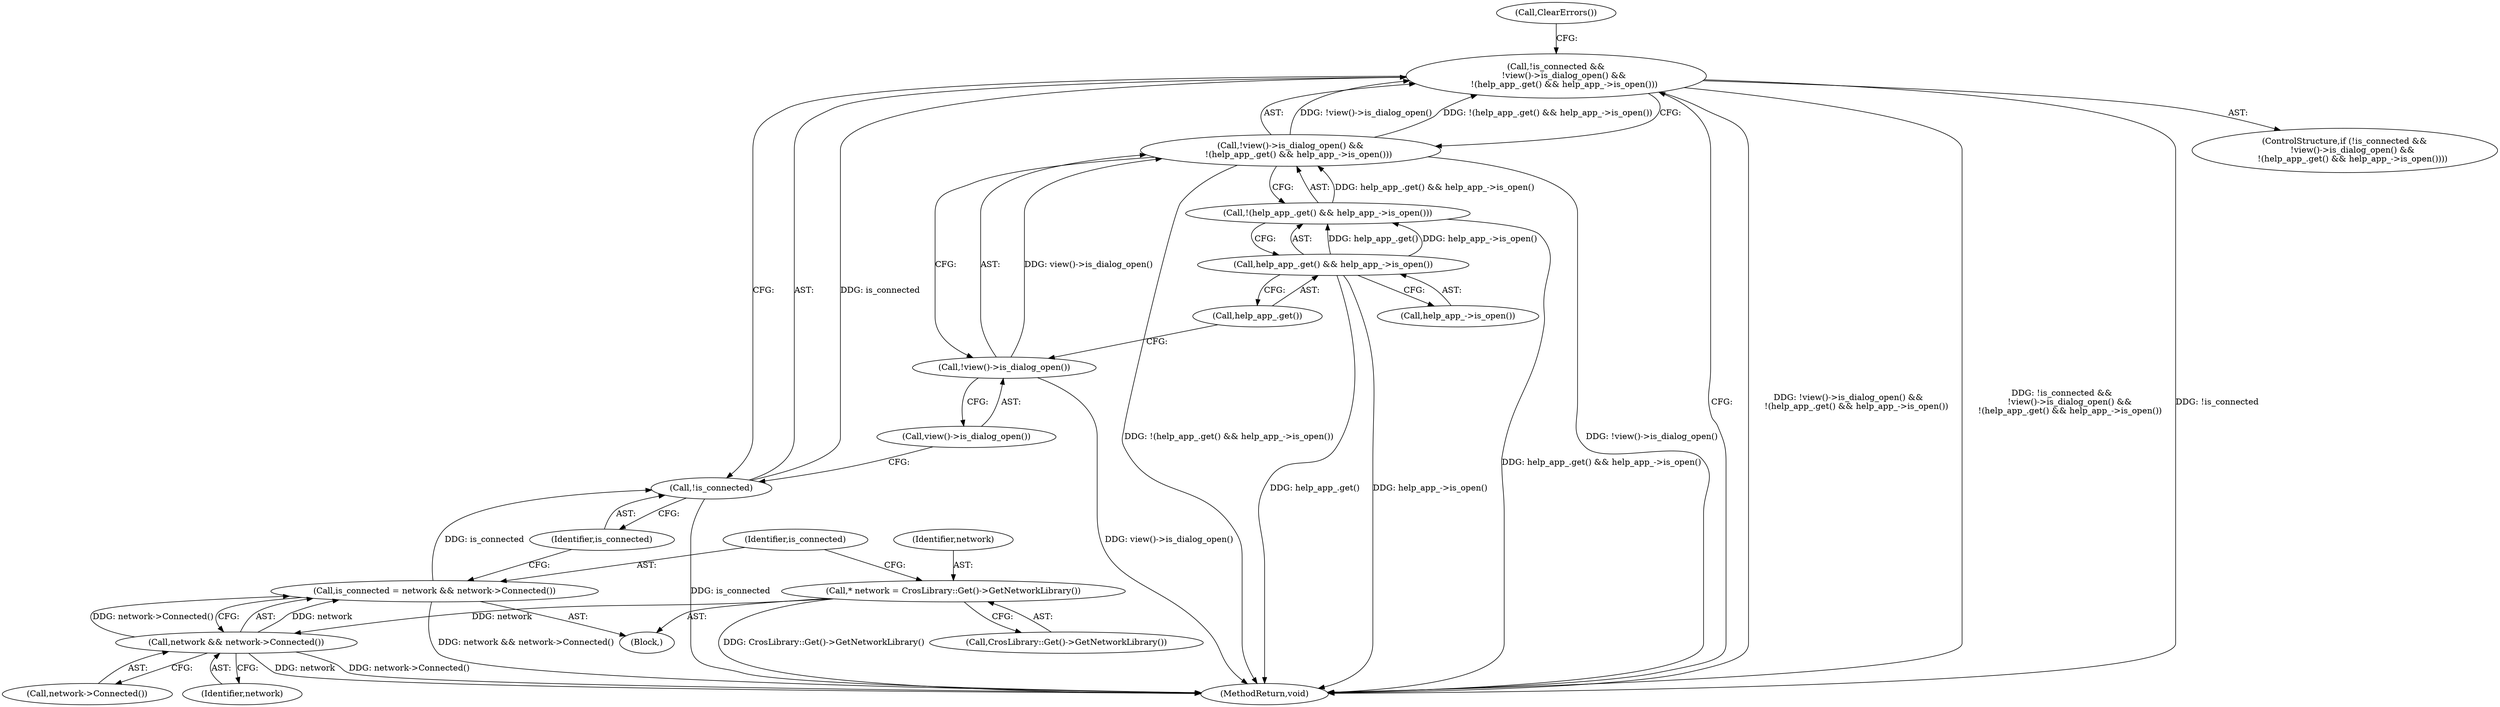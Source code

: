 digraph "0_Chrome_648cbc15a6830523b3a4eb78d674f059bd2a7ce9@API" {
"1000115" [label="(Call,!is_connected &&\n      !view()->is_dialog_open() &&\n      !(help_app_.get() && help_app_->is_open()))"];
"1000116" [label="(Call,!is_connected)"];
"1000109" [label="(Call,is_connected = network && network->Connected())"];
"1000111" [label="(Call,network && network->Connected())"];
"1000105" [label="(Call,* network = CrosLibrary::Get()->GetNetworkLibrary())"];
"1000118" [label="(Call,!view()->is_dialog_open() &&\n      !(help_app_.get() && help_app_->is_open()))"];
"1000119" [label="(Call,!view()->is_dialog_open())"];
"1000121" [label="(Call,!(help_app_.get() && help_app_->is_open()))"];
"1000122" [label="(Call,help_app_.get() && help_app_->is_open())"];
"1000118" [label="(Call,!view()->is_dialog_open() &&\n      !(help_app_.get() && help_app_->is_open()))"];
"1000123" [label="(Call,help_app_.get())"];
"1000122" [label="(Call,help_app_.get() && help_app_->is_open())"];
"1000150" [label="(MethodReturn,void)"];
"1000114" [label="(ControlStructure,if (!is_connected &&\n      !view()->is_dialog_open() &&\n      !(help_app_.get() && help_app_->is_open())))"];
"1000112" [label="(Identifier,network)"];
"1000106" [label="(Identifier,network)"];
"1000109" [label="(Call,is_connected = network && network->Connected())"];
"1000126" [label="(Call,ClearErrors())"];
"1000110" [label="(Identifier,is_connected)"];
"1000119" [label="(Call,!view()->is_dialog_open())"];
"1000124" [label="(Call,help_app_->is_open())"];
"1000113" [label="(Call,network->Connected())"];
"1000117" [label="(Identifier,is_connected)"];
"1000107" [label="(Call,CrosLibrary::Get()->GetNetworkLibrary())"];
"1000120" [label="(Call,view()->is_dialog_open())"];
"1000121" [label="(Call,!(help_app_.get() && help_app_->is_open()))"];
"1000115" [label="(Call,!is_connected &&\n      !view()->is_dialog_open() &&\n      !(help_app_.get() && help_app_->is_open()))"];
"1000116" [label="(Call,!is_connected)"];
"1000101" [label="(Block,)"];
"1000111" [label="(Call,network && network->Connected())"];
"1000105" [label="(Call,* network = CrosLibrary::Get()->GetNetworkLibrary())"];
"1000115" -> "1000114"  [label="AST: "];
"1000115" -> "1000116"  [label="CFG: "];
"1000115" -> "1000118"  [label="CFG: "];
"1000116" -> "1000115"  [label="AST: "];
"1000118" -> "1000115"  [label="AST: "];
"1000126" -> "1000115"  [label="CFG: "];
"1000150" -> "1000115"  [label="CFG: "];
"1000115" -> "1000150"  [label="DDG: !view()->is_dialog_open() &&\n      !(help_app_.get() && help_app_->is_open())"];
"1000115" -> "1000150"  [label="DDG: !is_connected &&\n      !view()->is_dialog_open() &&\n      !(help_app_.get() && help_app_->is_open())"];
"1000115" -> "1000150"  [label="DDG: !is_connected"];
"1000116" -> "1000115"  [label="DDG: is_connected"];
"1000118" -> "1000115"  [label="DDG: !view()->is_dialog_open()"];
"1000118" -> "1000115"  [label="DDG: !(help_app_.get() && help_app_->is_open())"];
"1000116" -> "1000117"  [label="CFG: "];
"1000117" -> "1000116"  [label="AST: "];
"1000120" -> "1000116"  [label="CFG: "];
"1000116" -> "1000150"  [label="DDG: is_connected"];
"1000109" -> "1000116"  [label="DDG: is_connected"];
"1000109" -> "1000101"  [label="AST: "];
"1000109" -> "1000111"  [label="CFG: "];
"1000110" -> "1000109"  [label="AST: "];
"1000111" -> "1000109"  [label="AST: "];
"1000117" -> "1000109"  [label="CFG: "];
"1000109" -> "1000150"  [label="DDG: network && network->Connected()"];
"1000111" -> "1000109"  [label="DDG: network"];
"1000111" -> "1000109"  [label="DDG: network->Connected()"];
"1000111" -> "1000112"  [label="CFG: "];
"1000111" -> "1000113"  [label="CFG: "];
"1000112" -> "1000111"  [label="AST: "];
"1000113" -> "1000111"  [label="AST: "];
"1000111" -> "1000150"  [label="DDG: network"];
"1000111" -> "1000150"  [label="DDG: network->Connected()"];
"1000105" -> "1000111"  [label="DDG: network"];
"1000105" -> "1000101"  [label="AST: "];
"1000105" -> "1000107"  [label="CFG: "];
"1000106" -> "1000105"  [label="AST: "];
"1000107" -> "1000105"  [label="AST: "];
"1000110" -> "1000105"  [label="CFG: "];
"1000105" -> "1000150"  [label="DDG: CrosLibrary::Get()->GetNetworkLibrary()"];
"1000118" -> "1000119"  [label="CFG: "];
"1000118" -> "1000121"  [label="CFG: "];
"1000119" -> "1000118"  [label="AST: "];
"1000121" -> "1000118"  [label="AST: "];
"1000118" -> "1000150"  [label="DDG: !view()->is_dialog_open()"];
"1000118" -> "1000150"  [label="DDG: !(help_app_.get() && help_app_->is_open())"];
"1000119" -> "1000118"  [label="DDG: view()->is_dialog_open()"];
"1000121" -> "1000118"  [label="DDG: help_app_.get() && help_app_->is_open()"];
"1000119" -> "1000120"  [label="CFG: "];
"1000120" -> "1000119"  [label="AST: "];
"1000123" -> "1000119"  [label="CFG: "];
"1000119" -> "1000150"  [label="DDG: view()->is_dialog_open()"];
"1000121" -> "1000122"  [label="CFG: "];
"1000122" -> "1000121"  [label="AST: "];
"1000121" -> "1000150"  [label="DDG: help_app_.get() && help_app_->is_open()"];
"1000122" -> "1000121"  [label="DDG: help_app_.get()"];
"1000122" -> "1000121"  [label="DDG: help_app_->is_open()"];
"1000122" -> "1000123"  [label="CFG: "];
"1000122" -> "1000124"  [label="CFG: "];
"1000123" -> "1000122"  [label="AST: "];
"1000124" -> "1000122"  [label="AST: "];
"1000122" -> "1000150"  [label="DDG: help_app_.get()"];
"1000122" -> "1000150"  [label="DDG: help_app_->is_open()"];
}
